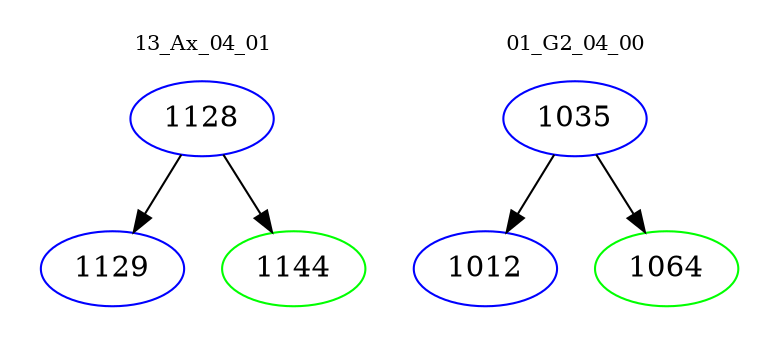 digraph{
subgraph cluster_0 {
color = white
label = "13_Ax_04_01";
fontsize=10;
T0_1128 [label="1128", color="blue"]
T0_1128 -> T0_1129 [color="black"]
T0_1129 [label="1129", color="blue"]
T0_1128 -> T0_1144 [color="black"]
T0_1144 [label="1144", color="green"]
}
subgraph cluster_1 {
color = white
label = "01_G2_04_00";
fontsize=10;
T1_1035 [label="1035", color="blue"]
T1_1035 -> T1_1012 [color="black"]
T1_1012 [label="1012", color="blue"]
T1_1035 -> T1_1064 [color="black"]
T1_1064 [label="1064", color="green"]
}
}
